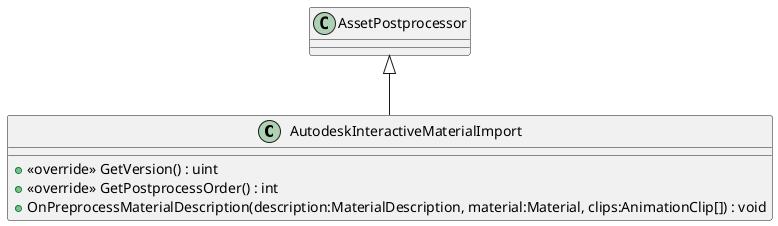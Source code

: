 @startuml
class AutodeskInteractiveMaterialImport {
    + <<override>> GetVersion() : uint
    + <<override>> GetPostprocessOrder() : int
    + OnPreprocessMaterialDescription(description:MaterialDescription, material:Material, clips:AnimationClip[]) : void
}
AssetPostprocessor <|-- AutodeskInteractiveMaterialImport
@enduml
